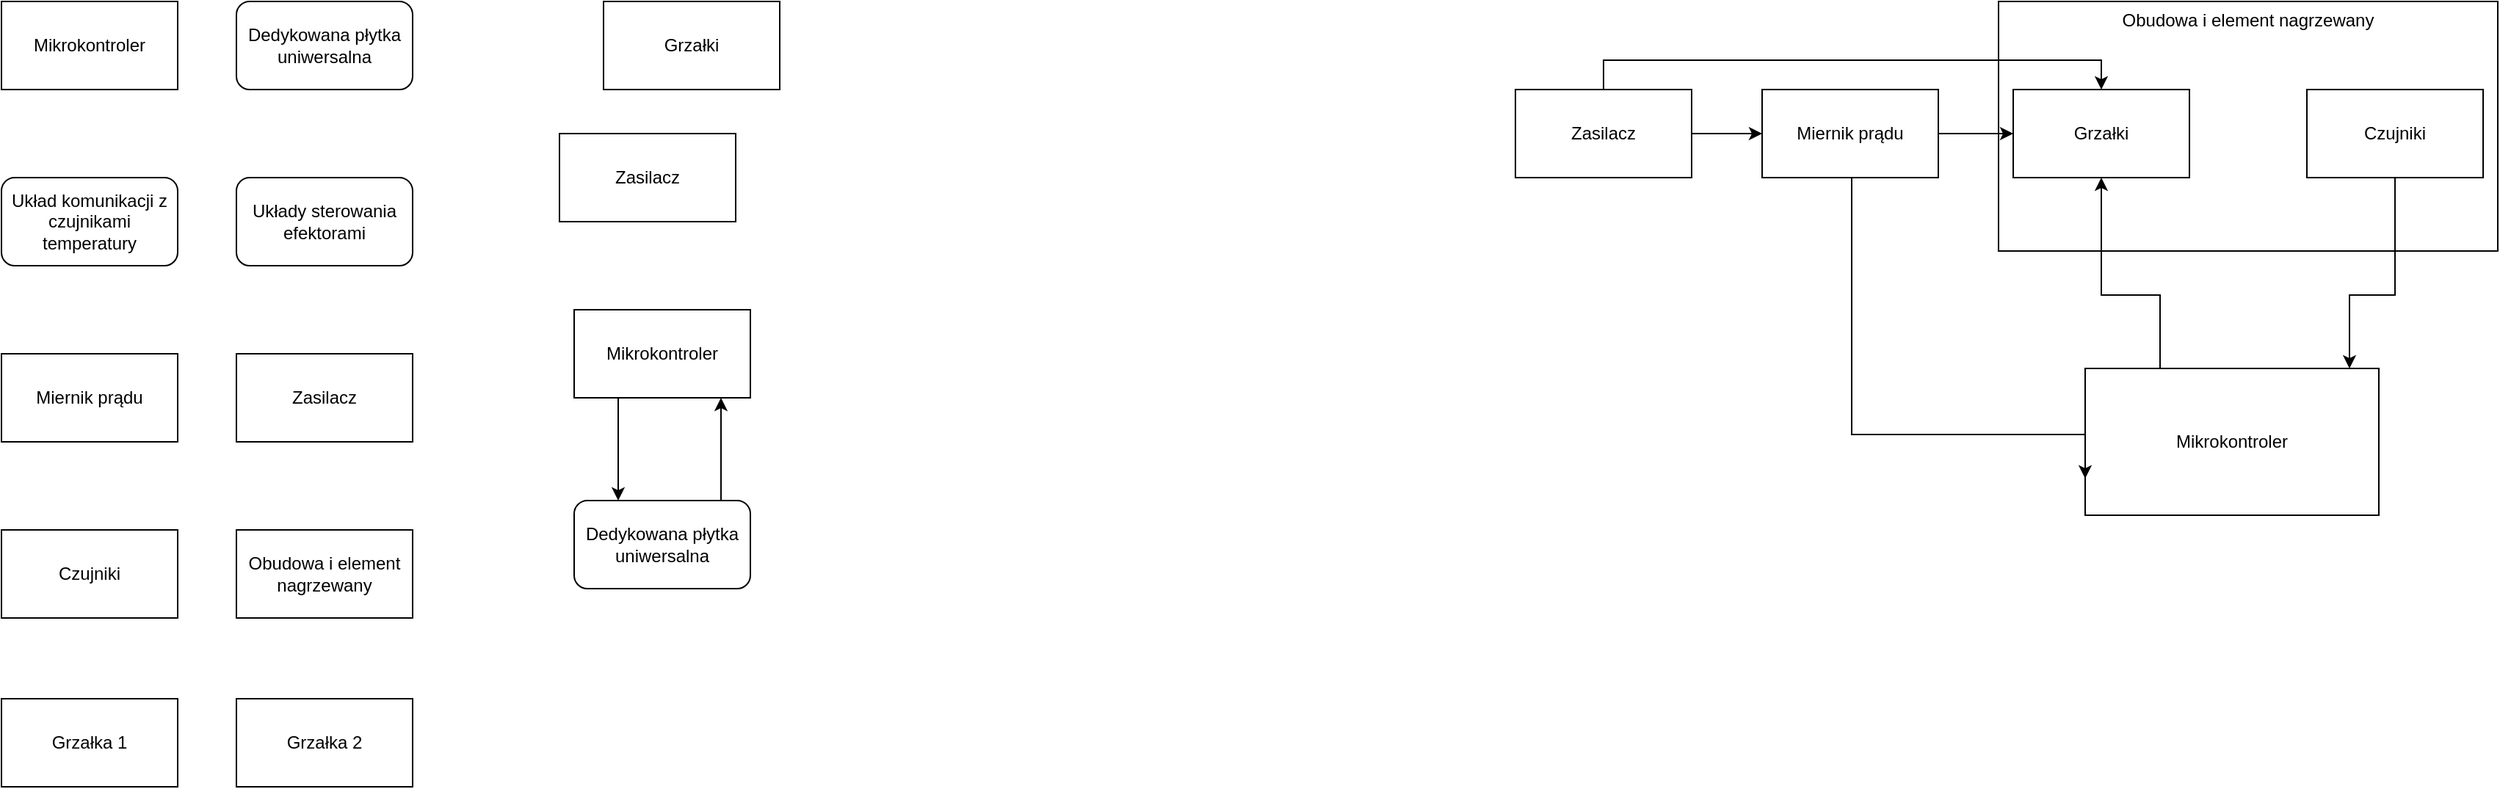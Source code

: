 <mxfile version="24.4.8" type="github">
  <diagram name="Strona-1" id="TVoqLBGjjWDmQXNZdC6m">
    <mxGraphModel dx="1434" dy="754" grid="1" gridSize="10" guides="1" tooltips="1" connect="1" arrows="1" fold="1" page="1" pageScale="1" pageWidth="827" pageHeight="1169" math="0" shadow="0">
      <root>
        <mxCell id="0" />
        <mxCell id="1" parent="0" />
        <mxCell id="pC0jOW6HphveOgPJ1kEu-1" value="Mikrokontroler" style="rounded=0;whiteSpace=wrap;html=1;" vertex="1" parent="1">
          <mxGeometry x="70" y="80" width="120" height="60" as="geometry" />
        </mxCell>
        <mxCell id="pC0jOW6HphveOgPJ1kEu-2" value="Dedykowana płytka uniwersalna" style="rounded=1;whiteSpace=wrap;html=1;" vertex="1" parent="1">
          <mxGeometry x="230" y="80" width="120" height="60" as="geometry" />
        </mxCell>
        <mxCell id="pC0jOW6HphveOgPJ1kEu-3" value="Układ komunikacji z czujnikami temperatury" style="rounded=1;whiteSpace=wrap;html=1;" vertex="1" parent="1">
          <mxGeometry x="70" y="200" width="120" height="60" as="geometry" />
        </mxCell>
        <mxCell id="pC0jOW6HphveOgPJ1kEu-4" value="Układy sterowania efektorami" style="rounded=1;whiteSpace=wrap;html=1;" vertex="1" parent="1">
          <mxGeometry x="230" y="200" width="120" height="60" as="geometry" />
        </mxCell>
        <mxCell id="pC0jOW6HphveOgPJ1kEu-6" value="Miernik prądu" style="rounded=0;whiteSpace=wrap;html=1;" vertex="1" parent="1">
          <mxGeometry x="70" y="320" width="120" height="60" as="geometry" />
        </mxCell>
        <mxCell id="pC0jOW6HphveOgPJ1kEu-7" value="Zasilacz" style="rounded=0;whiteSpace=wrap;html=1;" vertex="1" parent="1">
          <mxGeometry x="230" y="320" width="120" height="60" as="geometry" />
        </mxCell>
        <mxCell id="pC0jOW6HphveOgPJ1kEu-8" value="Czujniki" style="rounded=0;whiteSpace=wrap;html=1;" vertex="1" parent="1">
          <mxGeometry x="70" y="440" width="120" height="60" as="geometry" />
        </mxCell>
        <mxCell id="pC0jOW6HphveOgPJ1kEu-9" value="Obudowa i element nagrzewany" style="rounded=0;whiteSpace=wrap;html=1;" vertex="1" parent="1">
          <mxGeometry x="230" y="440" width="120" height="60" as="geometry" />
        </mxCell>
        <mxCell id="pC0jOW6HphveOgPJ1kEu-10" value="Grzałka 1" style="rounded=0;whiteSpace=wrap;html=1;" vertex="1" parent="1">
          <mxGeometry x="70" y="555" width="120" height="60" as="geometry" />
        </mxCell>
        <mxCell id="pC0jOW6HphveOgPJ1kEu-11" value="Grzałka 2" style="rounded=0;whiteSpace=wrap;html=1;" vertex="1" parent="1">
          <mxGeometry x="230" y="555" width="120" height="60" as="geometry" />
        </mxCell>
        <mxCell id="pC0jOW6HphveOgPJ1kEu-13" value="Grzałki" style="rounded=0;whiteSpace=wrap;html=1;" vertex="1" parent="1">
          <mxGeometry x="480" y="80" width="120" height="60" as="geometry" />
        </mxCell>
        <mxCell id="pC0jOW6HphveOgPJ1kEu-18" style="edgeStyle=orthogonalEdgeStyle;rounded=0;orthogonalLoop=1;jettySize=auto;html=1;" edge="1" parent="1" source="pC0jOW6HphveOgPJ1kEu-14" target="pC0jOW6HphveOgPJ1kEu-16">
          <mxGeometry relative="1" as="geometry">
            <Array as="points">
              <mxPoint x="490" y="390" />
              <mxPoint x="490" y="390" />
            </Array>
          </mxGeometry>
        </mxCell>
        <mxCell id="pC0jOW6HphveOgPJ1kEu-14" value="Mikrokontroler" style="rounded=0;whiteSpace=wrap;html=1;" vertex="1" parent="1">
          <mxGeometry x="460" y="290" width="120" height="60" as="geometry" />
        </mxCell>
        <mxCell id="pC0jOW6HphveOgPJ1kEu-15" value="Zasilacz" style="rounded=0;whiteSpace=wrap;html=1;" vertex="1" parent="1">
          <mxGeometry x="450" y="170" width="120" height="60" as="geometry" />
        </mxCell>
        <mxCell id="pC0jOW6HphveOgPJ1kEu-16" value="Dedykowana płytka uniwersalna" style="rounded=1;whiteSpace=wrap;html=1;" vertex="1" parent="1">
          <mxGeometry x="460" y="420" width="120" height="60" as="geometry" />
        </mxCell>
        <mxCell id="pC0jOW6HphveOgPJ1kEu-17" style="edgeStyle=orthogonalEdgeStyle;rounded=0;orthogonalLoop=1;jettySize=auto;html=1;" edge="1" parent="1" source="pC0jOW6HphveOgPJ1kEu-16" target="pC0jOW6HphveOgPJ1kEu-14">
          <mxGeometry relative="1" as="geometry">
            <Array as="points">
              <mxPoint x="560" y="380" />
              <mxPoint x="560" y="380" />
            </Array>
          </mxGeometry>
        </mxCell>
        <mxCell id="pC0jOW6HphveOgPJ1kEu-20" value="&lt;div&gt;Obudowa i element nagrzewany&lt;/div&gt;&lt;div&gt;&lt;br&gt;&lt;/div&gt;&lt;div&gt;&lt;br&gt;&lt;/div&gt;&lt;div&gt;&lt;br&gt;&lt;/div&gt;&lt;div&gt;&lt;br&gt;&lt;/div&gt;&lt;div&gt;&lt;br&gt;&lt;/div&gt;&lt;div&gt;&lt;br&gt;&lt;/div&gt;&lt;div&gt;&lt;br&gt;&lt;/div&gt;&lt;div&gt;&lt;br&gt;&lt;/div&gt;&lt;div&gt;&lt;br&gt;&lt;/div&gt;&lt;div&gt;&lt;br&gt;&lt;/div&gt;" style="rounded=0;whiteSpace=wrap;html=1;" vertex="1" parent="1">
          <mxGeometry x="1430" y="80" width="340" height="170" as="geometry" />
        </mxCell>
        <mxCell id="pC0jOW6HphveOgPJ1kEu-21" value="Grzałki" style="rounded=0;whiteSpace=wrap;html=1;" vertex="1" parent="1">
          <mxGeometry x="1440" y="140" width="120" height="60" as="geometry" />
        </mxCell>
        <mxCell id="pC0jOW6HphveOgPJ1kEu-26" style="edgeStyle=orthogonalEdgeStyle;rounded=0;orthogonalLoop=1;jettySize=auto;html=1;" edge="1" parent="1" source="pC0jOW6HphveOgPJ1kEu-22" target="pC0jOW6HphveOgPJ1kEu-24">
          <mxGeometry relative="1" as="geometry">
            <Array as="points">
              <mxPoint x="1700" y="280" />
              <mxPoint x="1669" y="280" />
            </Array>
          </mxGeometry>
        </mxCell>
        <mxCell id="pC0jOW6HphveOgPJ1kEu-22" value="Czujniki" style="rounded=0;whiteSpace=wrap;html=1;" vertex="1" parent="1">
          <mxGeometry x="1640" y="140" width="120" height="60" as="geometry" />
        </mxCell>
        <mxCell id="pC0jOW6HphveOgPJ1kEu-24" value="Mikrokontroler" style="rounded=0;whiteSpace=wrap;html=1;" vertex="1" parent="1">
          <mxGeometry x="1489" y="330" width="200" height="100" as="geometry" />
        </mxCell>
        <mxCell id="pC0jOW6HphveOgPJ1kEu-25" style="edgeStyle=orthogonalEdgeStyle;rounded=0;orthogonalLoop=1;jettySize=auto;html=1;exitX=0.25;exitY=0;exitDx=0;exitDy=0;" edge="1" parent="1" source="pC0jOW6HphveOgPJ1kEu-24">
          <mxGeometry relative="1" as="geometry">
            <mxPoint x="1540" y="360" as="sourcePoint" />
            <mxPoint x="1500" y="200" as="targetPoint" />
            <Array as="points">
              <mxPoint x="1540" y="280" />
              <mxPoint x="1500" y="280" />
            </Array>
          </mxGeometry>
        </mxCell>
        <mxCell id="pC0jOW6HphveOgPJ1kEu-29" style="edgeStyle=orthogonalEdgeStyle;rounded=0;orthogonalLoop=1;jettySize=auto;html=1;entryX=0;entryY=0.5;entryDx=0;entryDy=0;" edge="1" parent="1" source="pC0jOW6HphveOgPJ1kEu-27" target="pC0jOW6HphveOgPJ1kEu-28">
          <mxGeometry relative="1" as="geometry" />
        </mxCell>
        <mxCell id="pC0jOW6HphveOgPJ1kEu-33" style="edgeStyle=orthogonalEdgeStyle;rounded=0;orthogonalLoop=1;jettySize=auto;html=1;" edge="1" parent="1" source="pC0jOW6HphveOgPJ1kEu-27" target="pC0jOW6HphveOgPJ1kEu-21">
          <mxGeometry relative="1" as="geometry">
            <Array as="points">
              <mxPoint x="1161" y="120" />
              <mxPoint x="1500" y="120" />
            </Array>
          </mxGeometry>
        </mxCell>
        <mxCell id="pC0jOW6HphveOgPJ1kEu-27" value="Zasilacz" style="rounded=0;whiteSpace=wrap;html=1;" vertex="1" parent="1">
          <mxGeometry x="1101" y="140" width="120" height="60" as="geometry" />
        </mxCell>
        <mxCell id="pC0jOW6HphveOgPJ1kEu-30" style="edgeStyle=orthogonalEdgeStyle;rounded=0;orthogonalLoop=1;jettySize=auto;html=1;" edge="1" parent="1" source="pC0jOW6HphveOgPJ1kEu-28" target="pC0jOW6HphveOgPJ1kEu-21">
          <mxGeometry relative="1" as="geometry" />
        </mxCell>
        <mxCell id="pC0jOW6HphveOgPJ1kEu-31" style="edgeStyle=orthogonalEdgeStyle;rounded=0;orthogonalLoop=1;jettySize=auto;html=1;entryX=0;entryY=0.75;entryDx=0;entryDy=0;" edge="1" parent="1" source="pC0jOW6HphveOgPJ1kEu-28" target="pC0jOW6HphveOgPJ1kEu-24">
          <mxGeometry relative="1" as="geometry">
            <Array as="points">
              <mxPoint x="1330" y="375" />
            </Array>
          </mxGeometry>
        </mxCell>
        <mxCell id="pC0jOW6HphveOgPJ1kEu-28" value="Miernik prądu" style="rounded=0;whiteSpace=wrap;html=1;" vertex="1" parent="1">
          <mxGeometry x="1269" y="140" width="120" height="60" as="geometry" />
        </mxCell>
      </root>
    </mxGraphModel>
  </diagram>
</mxfile>
